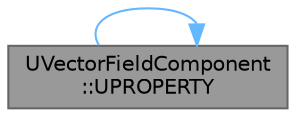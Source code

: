 digraph "UVectorFieldComponent::UPROPERTY"
{
 // INTERACTIVE_SVG=YES
 // LATEX_PDF_SIZE
  bgcolor="transparent";
  edge [fontname=Helvetica,fontsize=10,labelfontname=Helvetica,labelfontsize=10];
  node [fontname=Helvetica,fontsize=10,shape=box,height=0.2,width=0.4];
  rankdir="LR";
  Node1 [id="Node000001",label="UVectorFieldComponent\l::UPROPERTY",height=0.2,width=0.4,color="gray40", fillcolor="grey60", style="filled", fontcolor="black",tooltip="The intensity at which the vector field is applied."];
  Node1 -> Node1 [id="edge1_Node000001_Node000001",color="steelblue1",style="solid",tooltip=" "];
}
